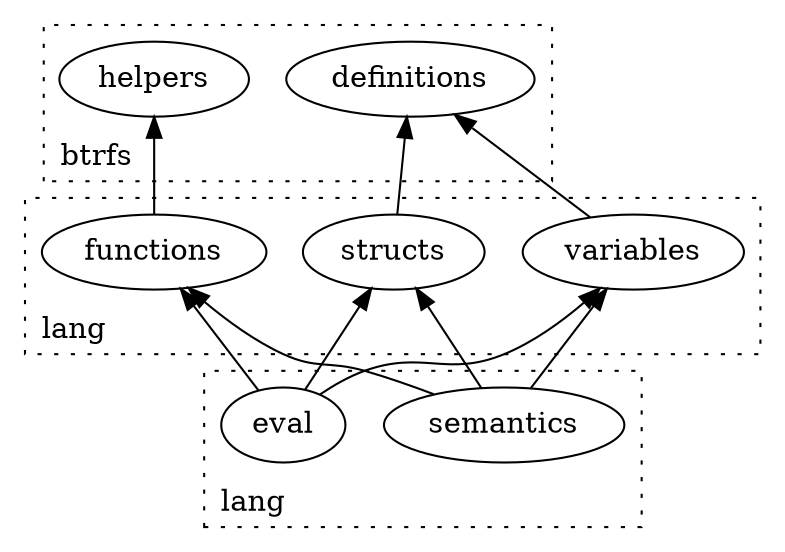 digraph F {
    rankdir = BT;

    subgraph cluster_2 {
        label = "btrfs";
        labeljust = "l";
        style = dotted;
        definitions;
        helpers;
    }
    
    subgraph cluster_1 {
        label = "lang";
        labeljust = "l";
        style = dotted;
        variables -> definitions;
        structs -> definitions;
        functions -> helpers;
    }
    
    subgraph cluster_0 {
        label = "lang";
        labeljust = "l";
        style = dotted;
        semantics -> variables;
        semantics -> structs;
        semantics -> functions;
        eval -> variables;
        eval -> structs;
        eval -> functions;
    }
}
